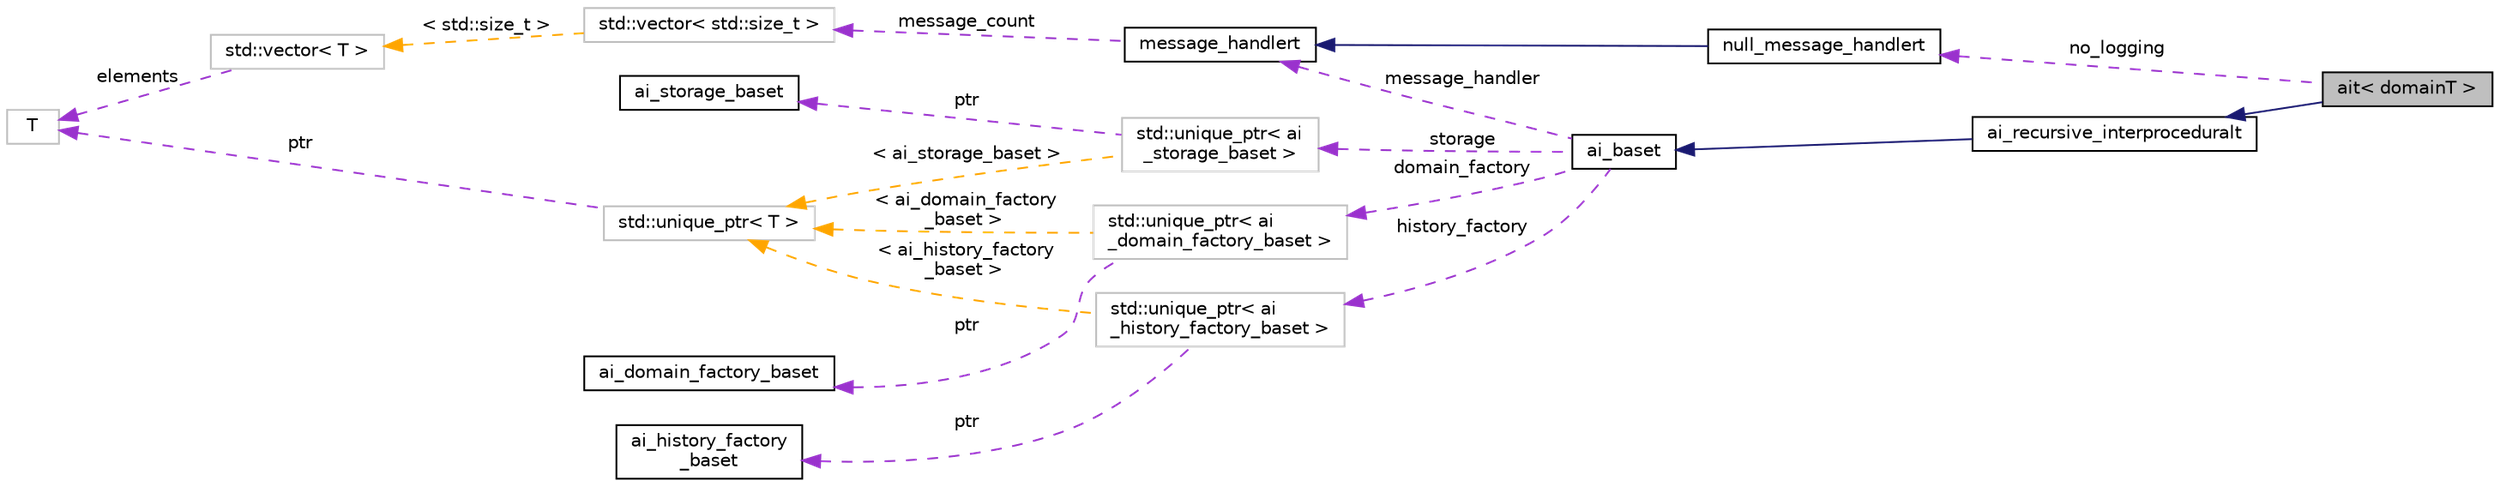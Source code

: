 digraph "ait&lt; domainT &gt;"
{
 // LATEX_PDF_SIZE
  bgcolor="transparent";
  edge [fontname="Helvetica",fontsize="10",labelfontname="Helvetica",labelfontsize="10"];
  node [fontname="Helvetica",fontsize="10",shape=record];
  rankdir="LR";
  Node1 [label="ait\< domainT \>",height=0.2,width=0.4,color="black", fillcolor="grey75", style="filled", fontcolor="black",tooltip="ait supplies three of the four components needed: an abstract interpreter (in this case handling func..."];
  Node2 -> Node1 [dir="back",color="midnightblue",fontsize="10",style="solid",fontname="Helvetica"];
  Node2 [label="ai_recursive_interproceduralt",height=0.2,width=0.4,color="black",URL="$classai__recursive__interproceduralt.html",tooltip=" "];
  Node3 -> Node2 [dir="back",color="midnightblue",fontsize="10",style="solid",fontname="Helvetica"];
  Node3 [label="ai_baset",height=0.2,width=0.4,color="black",URL="$classai__baset.html",tooltip="This is the basic interface of the abstract interpreter with default implementations of the core func..."];
  Node4 -> Node3 [dir="back",color="darkorchid3",fontsize="10",style="dashed",label=" message_handler" ,fontname="Helvetica"];
  Node4 [label="message_handlert",height=0.2,width=0.4,color="black",URL="$classmessage__handlert.html",tooltip=" "];
  Node5 -> Node4 [dir="back",color="darkorchid3",fontsize="10",style="dashed",label=" message_count" ,fontname="Helvetica"];
  Node5 [label="std::vector\< std::size_t \>",height=0.2,width=0.4,color="grey75",tooltip=" "];
  Node6 -> Node5 [dir="back",color="orange",fontsize="10",style="dashed",label=" \< std::size_t \>" ,fontname="Helvetica"];
  Node6 [label="std::vector\< T \>",height=0.2,width=0.4,color="grey75",tooltip="STL class."];
  Node7 -> Node6 [dir="back",color="darkorchid3",fontsize="10",style="dashed",label=" elements" ,fontname="Helvetica"];
  Node7 [label="T",height=0.2,width=0.4,color="grey75",tooltip=" "];
  Node8 -> Node3 [dir="back",color="darkorchid3",fontsize="10",style="dashed",label=" domain_factory" ,fontname="Helvetica"];
  Node8 [label="std::unique_ptr\< ai\l_domain_factory_baset \>",height=0.2,width=0.4,color="grey75",tooltip=" "];
  Node9 -> Node8 [dir="back",color="darkorchid3",fontsize="10",style="dashed",label=" ptr" ,fontname="Helvetica"];
  Node9 [label="ai_domain_factory_baset",height=0.2,width=0.4,color="black",URL="$classai__domain__factory__baset.html",tooltip=" "];
  Node10 -> Node8 [dir="back",color="orange",fontsize="10",style="dashed",label=" \< ai_domain_factory\l_baset \>" ,fontname="Helvetica"];
  Node10 [label="std::unique_ptr\< T \>",height=0.2,width=0.4,color="grey75",tooltip="STL class."];
  Node7 -> Node10 [dir="back",color="darkorchid3",fontsize="10",style="dashed",label=" ptr" ,fontname="Helvetica"];
  Node11 -> Node3 [dir="back",color="darkorchid3",fontsize="10",style="dashed",label=" storage" ,fontname="Helvetica"];
  Node11 [label="std::unique_ptr\< ai\l_storage_baset \>",height=0.2,width=0.4,color="grey75",tooltip=" "];
  Node12 -> Node11 [dir="back",color="darkorchid3",fontsize="10",style="dashed",label=" ptr" ,fontname="Helvetica"];
  Node12 [label="ai_storage_baset",height=0.2,width=0.4,color="black",URL="$classai__storage__baset.html",tooltip="This is the basic interface for storing domains."];
  Node10 -> Node11 [dir="back",color="orange",fontsize="10",style="dashed",label=" \< ai_storage_baset \>" ,fontname="Helvetica"];
  Node13 -> Node3 [dir="back",color="darkorchid3",fontsize="10",style="dashed",label=" history_factory" ,fontname="Helvetica"];
  Node13 [label="std::unique_ptr\< ai\l_history_factory_baset \>",height=0.2,width=0.4,color="grey75",tooltip=" "];
  Node14 -> Node13 [dir="back",color="darkorchid3",fontsize="10",style="dashed",label=" ptr" ,fontname="Helvetica"];
  Node14 [label="ai_history_factory\l_baset",height=0.2,width=0.4,color="black",URL="$classai__history__factory__baset.html",tooltip="As more detailed histories can get complex (for example, nested loops or deep, mutually recursive cal..."];
  Node10 -> Node13 [dir="back",color="orange",fontsize="10",style="dashed",label=" \< ai_history_factory\l_baset \>" ,fontname="Helvetica"];
  Node15 -> Node1 [dir="back",color="darkorchid3",fontsize="10",style="dashed",label=" no_logging" ,fontname="Helvetica"];
  Node15 [label="null_message_handlert",height=0.2,width=0.4,color="black",URL="$classnull__message__handlert.html",tooltip=" "];
  Node4 -> Node15 [dir="back",color="midnightblue",fontsize="10",style="solid",fontname="Helvetica"];
}
